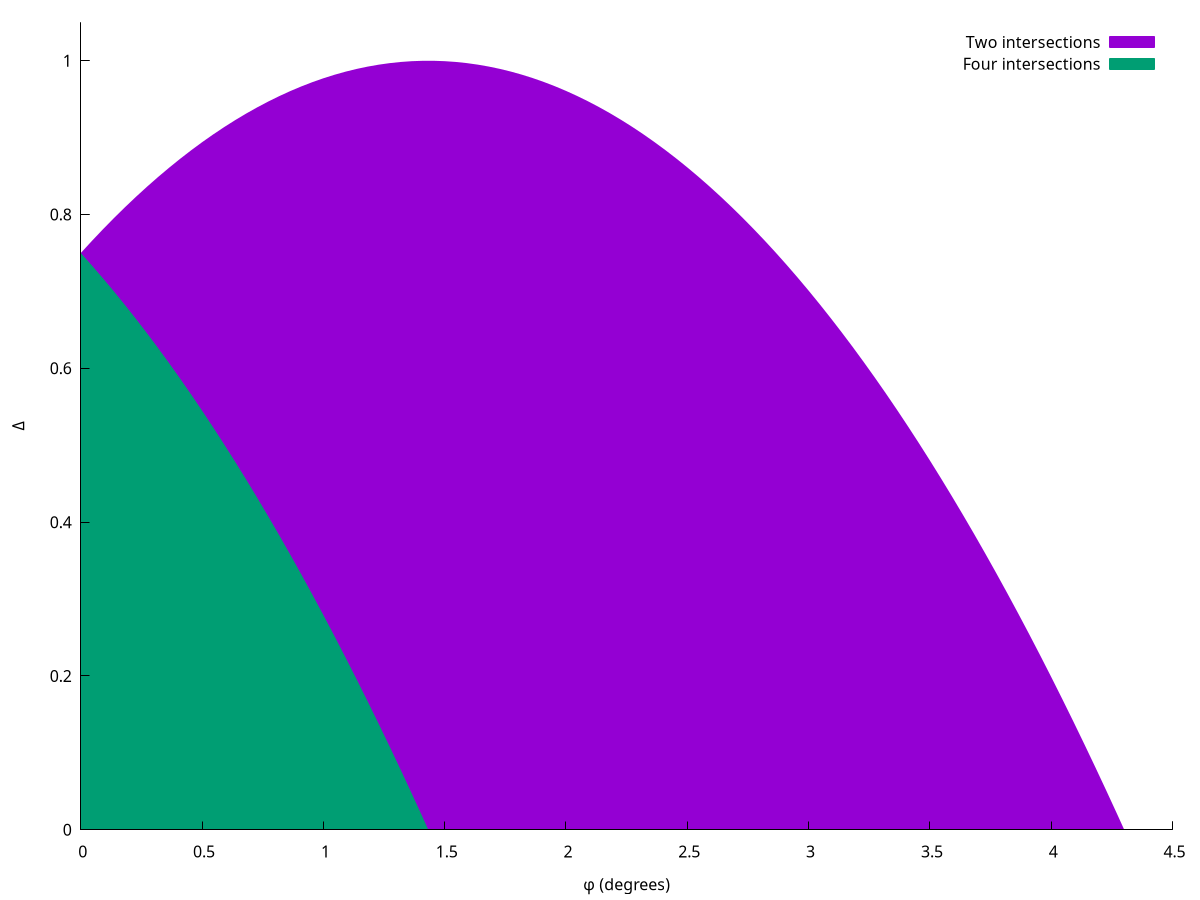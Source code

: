 set term pdfcairo enhanced
set output 'intersection-discriminant.pdf'

R = 10
r = 0.5
w = 0.5

to_rad(x) = x / 180 * pi
delta(x, sign) = 4 * R**2 * cos(x)**2 - sign * 4 * w * R * sin(x) - 4 * (R**2 - r**2) - w**2

set xrange [0:4.5]
set yrange [0:1.05]
set xlabel '{/Symbol f} (degrees)'
set ylabel '{/Symbol D}'
set border 3
set tics nomirror front

plot delta(to_rad(x), -1) with filledcurve x1 title 'Two intersections', delta(to_rad(x), 1) with filledcurve x1 title 'Four intersections'
